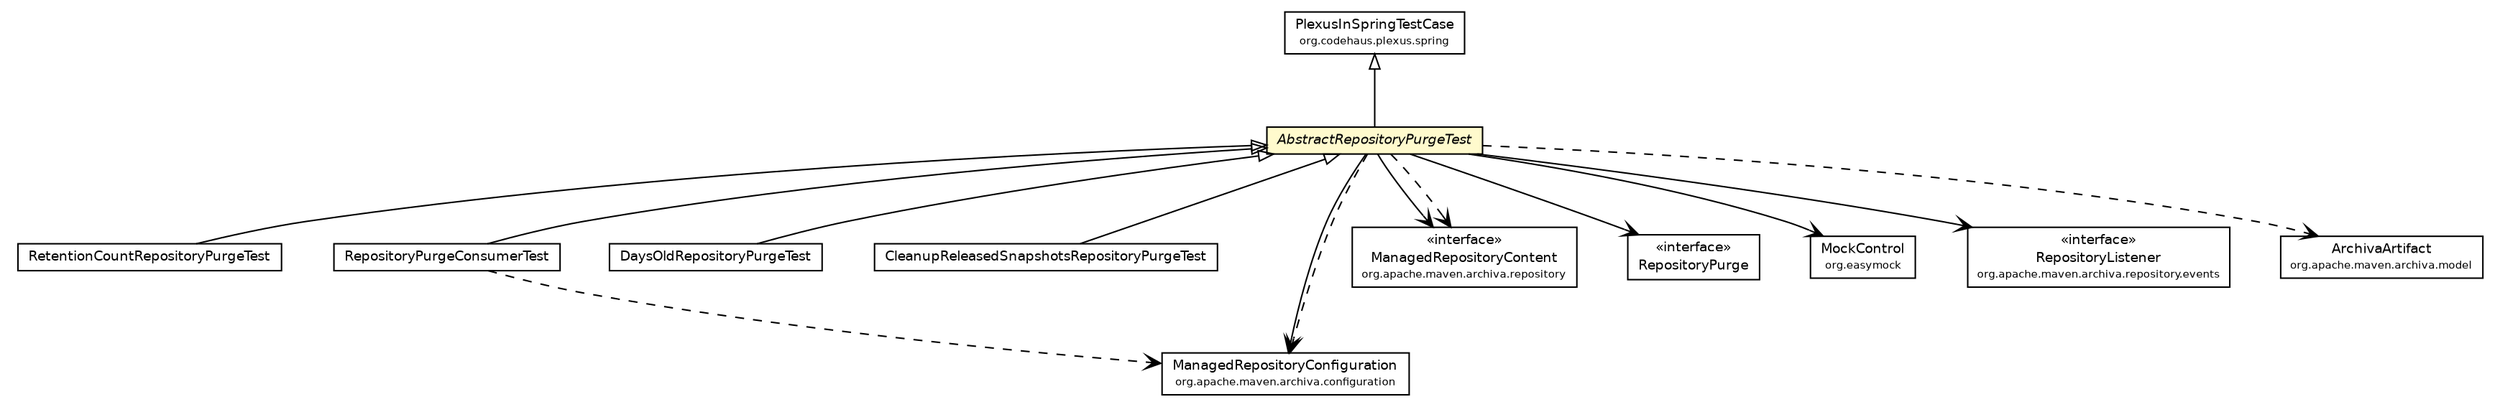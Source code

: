 #!/usr/local/bin/dot
#
# Class diagram 
# Generated by UmlGraph version 4.6 (http://www.spinellis.gr/sw/umlgraph)
#

digraph G {
	edge [fontname="Helvetica",fontsize=10,labelfontname="Helvetica",labelfontsize=10];
	node [fontname="Helvetica",fontsize=10,shape=plaintext];
	// org.apache.maven.archiva.consumers.core.repository.RetentionCountRepositoryPurgeTest
	c25408 [label=<<table border="0" cellborder="1" cellspacing="0" cellpadding="2" port="p" href="./RetentionCountRepositoryPurgeTest.html">
		<tr><td><table border="0" cellspacing="0" cellpadding="1">
			<tr><td> RetentionCountRepositoryPurgeTest </td></tr>
		</table></td></tr>
		</table>>, fontname="Helvetica", fontcolor="black", fontsize=9.0];
	// org.apache.maven.archiva.consumers.core.repository.RepositoryPurgeConsumerTest
	c25409 [label=<<table border="0" cellborder="1" cellspacing="0" cellpadding="2" port="p" href="./RepositoryPurgeConsumerTest.html">
		<tr><td><table border="0" cellspacing="0" cellpadding="1">
			<tr><td> RepositoryPurgeConsumerTest </td></tr>
		</table></td></tr>
		</table>>, fontname="Helvetica", fontcolor="black", fontsize=9.0];
	// org.apache.maven.archiva.consumers.core.repository.DaysOldRepositoryPurgeTest
	c25410 [label=<<table border="0" cellborder="1" cellspacing="0" cellpadding="2" port="p" href="./DaysOldRepositoryPurgeTest.html">
		<tr><td><table border="0" cellspacing="0" cellpadding="1">
			<tr><td> DaysOldRepositoryPurgeTest </td></tr>
		</table></td></tr>
		</table>>, fontname="Helvetica", fontcolor="black", fontsize=9.0];
	// org.apache.maven.archiva.consumers.core.repository.CleanupReleasedSnapshotsRepositoryPurgeTest
	c25411 [label=<<table border="0" cellborder="1" cellspacing="0" cellpadding="2" port="p" href="./CleanupReleasedSnapshotsRepositoryPurgeTest.html">
		<tr><td><table border="0" cellspacing="0" cellpadding="1">
			<tr><td> CleanupReleasedSnapshotsRepositoryPurgeTest </td></tr>
		</table></td></tr>
		</table>>, fontname="Helvetica", fontcolor="black", fontsize=9.0];
	// org.apache.maven.archiva.consumers.core.repository.AbstractRepositoryPurgeTest
	c25412 [label=<<table border="0" cellborder="1" cellspacing="0" cellpadding="2" port="p" bgcolor="lemonChiffon" href="./AbstractRepositoryPurgeTest.html">
		<tr><td><table border="0" cellspacing="0" cellpadding="1">
			<tr><td><font face="Helvetica-Oblique"> AbstractRepositoryPurgeTest </font></td></tr>
		</table></td></tr>
		</table>>, fontname="Helvetica", fontcolor="black", fontsize=9.0];
	//org.apache.maven.archiva.consumers.core.repository.RetentionCountRepositoryPurgeTest extends org.apache.maven.archiva.consumers.core.repository.AbstractRepositoryPurgeTest
	c25412:p -> c25408:p [dir=back,arrowtail=empty];
	//org.apache.maven.archiva.consumers.core.repository.RepositoryPurgeConsumerTest extends org.apache.maven.archiva.consumers.core.repository.AbstractRepositoryPurgeTest
	c25412:p -> c25409:p [dir=back,arrowtail=empty];
	//org.apache.maven.archiva.consumers.core.repository.DaysOldRepositoryPurgeTest extends org.apache.maven.archiva.consumers.core.repository.AbstractRepositoryPurgeTest
	c25412:p -> c25410:p [dir=back,arrowtail=empty];
	//org.apache.maven.archiva.consumers.core.repository.CleanupReleasedSnapshotsRepositoryPurgeTest extends org.apache.maven.archiva.consumers.core.repository.AbstractRepositoryPurgeTest
	c25412:p -> c25411:p [dir=back,arrowtail=empty];
	//org.apache.maven.archiva.consumers.core.repository.AbstractRepositoryPurgeTest extends org.codehaus.plexus.spring.PlexusInSpringTestCase
	c25552:p -> c25412:p [dir=back,arrowtail=empty];
	// org.apache.maven.archiva.consumers.core.repository.AbstractRepositoryPurgeTest NAVASSOC org.apache.maven.archiva.configuration.ManagedRepositoryConfiguration
	c25412:p -> c25553:p [taillabel="", label="", headlabel="", fontname="Helvetica", fontcolor="black", fontsize=10.0, color="black", arrowhead=open];
	// org.apache.maven.archiva.consumers.core.repository.AbstractRepositoryPurgeTest NAVASSOC org.apache.maven.archiva.repository.ManagedRepositoryContent
	c25412:p -> c25554:p [taillabel="", label="", headlabel="", fontname="Helvetica", fontcolor="black", fontsize=10.0, color="black", arrowhead=open];
	// org.apache.maven.archiva.consumers.core.repository.AbstractRepositoryPurgeTest NAVASSOC org.apache.maven.archiva.consumers.core.repository.RepositoryPurge
	c25412:p -> c25555:p [taillabel="", label="", headlabel="", fontname="Helvetica", fontcolor="black", fontsize=10.0, color="black", arrowhead=open];
	// org.apache.maven.archiva.consumers.core.repository.AbstractRepositoryPurgeTest NAVASSOC org.easymock.MockControl
	c25412:p -> c25556:p [taillabel="", label="", headlabel="", fontname="Helvetica", fontcolor="black", fontsize=10.0, color="black", arrowhead=open];
	// org.apache.maven.archiva.consumers.core.repository.AbstractRepositoryPurgeTest NAVASSOC org.apache.maven.archiva.repository.events.RepositoryListener
	c25412:p -> c25557:p [taillabel="", label="", headlabel="", fontname="Helvetica", fontcolor="black", fontsize=10.0, color="black", arrowhead=open];
	// org.apache.maven.archiva.consumers.core.repository.RepositoryPurgeConsumerTest DEPEND org.apache.maven.archiva.configuration.ManagedRepositoryConfiguration
	c25409:p -> c25553:p [taillabel="", label="", headlabel="", fontname="Helvetica", fontcolor="black", fontsize=10.0, color="black", arrowhead=open, style=dashed];
	// org.apache.maven.archiva.consumers.core.repository.AbstractRepositoryPurgeTest DEPEND org.apache.maven.archiva.configuration.ManagedRepositoryConfiguration
	c25412:p -> c25553:p [taillabel="", label="", headlabel="", fontname="Helvetica", fontcolor="black", fontsize=10.0, color="black", arrowhead=open, style=dashed];
	// org.apache.maven.archiva.consumers.core.repository.AbstractRepositoryPurgeTest DEPEND org.apache.maven.archiva.model.ArchivaArtifact
	c25412:p -> c25558:p [taillabel="", label="", headlabel="", fontname="Helvetica", fontcolor="black", fontsize=10.0, color="black", arrowhead=open, style=dashed];
	// org.apache.maven.archiva.consumers.core.repository.AbstractRepositoryPurgeTest DEPEND org.apache.maven.archiva.repository.ManagedRepositoryContent
	c25412:p -> c25554:p [taillabel="", label="", headlabel="", fontname="Helvetica", fontcolor="black", fontsize=10.0, color="black", arrowhead=open, style=dashed];
	// org.apache.maven.archiva.consumers.core.repository.RepositoryPurge
	c25555 [label=<<table border="0" cellborder="1" cellspacing="0" cellpadding="2" port="p" href="http://java.sun.com/j2se/1.4.2/docs/api/org/apache/maven/archiva/consumers/core/repository/RepositoryPurge.html">
		<tr><td><table border="0" cellspacing="0" cellpadding="1">
			<tr><td> &laquo;interface&raquo; </td></tr>
			<tr><td> RepositoryPurge </td></tr>
		</table></td></tr>
		</table>>, fontname="Helvetica", fontcolor="black", fontsize=9.0];
	// org.apache.maven.archiva.configuration.ManagedRepositoryConfiguration
	c25553 [label=<<table border="0" cellborder="1" cellspacing="0" cellpadding="2" port="p" href="http://java.sun.com/j2se/1.4.2/docs/api/org/apache/maven/archiva/configuration/ManagedRepositoryConfiguration.html">
		<tr><td><table border="0" cellspacing="0" cellpadding="1">
			<tr><td> ManagedRepositoryConfiguration </td></tr>
			<tr><td><font point-size="7.0"> org.apache.maven.archiva.configuration </font></td></tr>
		</table></td></tr>
		</table>>, fontname="Helvetica", fontcolor="black", fontsize=9.0];
	// org.apache.maven.archiva.model.ArchivaArtifact
	c25558 [label=<<table border="0" cellborder="1" cellspacing="0" cellpadding="2" port="p" href="http://java.sun.com/j2se/1.4.2/docs/api/org/apache/maven/archiva/model/ArchivaArtifact.html">
		<tr><td><table border="0" cellspacing="0" cellpadding="1">
			<tr><td> ArchivaArtifact </td></tr>
			<tr><td><font point-size="7.0"> org.apache.maven.archiva.model </font></td></tr>
		</table></td></tr>
		</table>>, fontname="Helvetica", fontcolor="black", fontsize=9.0];
	// org.easymock.MockControl
	c25556 [label=<<table border="0" cellborder="1" cellspacing="0" cellpadding="2" port="p" href="http://java.sun.com/j2se/1.4.2/docs/api/org/easymock/MockControl.html">
		<tr><td><table border="0" cellspacing="0" cellpadding="1">
			<tr><td> MockControl </td></tr>
			<tr><td><font point-size="7.0"> org.easymock </font></td></tr>
		</table></td></tr>
		</table>>, fontname="Helvetica", fontcolor="black", fontsize=9.0];
	// org.apache.maven.archiva.repository.ManagedRepositoryContent
	c25554 [label=<<table border="0" cellborder="1" cellspacing="0" cellpadding="2" port="p" href="http://java.sun.com/j2se/1.4.2/docs/api/org/apache/maven/archiva/repository/ManagedRepositoryContent.html">
		<tr><td><table border="0" cellspacing="0" cellpadding="1">
			<tr><td> &laquo;interface&raquo; </td></tr>
			<tr><td> ManagedRepositoryContent </td></tr>
			<tr><td><font point-size="7.0"> org.apache.maven.archiva.repository </font></td></tr>
		</table></td></tr>
		</table>>, fontname="Helvetica", fontcolor="black", fontsize=9.0];
	// org.apache.maven.archiva.repository.events.RepositoryListener
	c25557 [label=<<table border="0" cellborder="1" cellspacing="0" cellpadding="2" port="p" href="http://java.sun.com/j2se/1.4.2/docs/api/org/apache/maven/archiva/repository/events/RepositoryListener.html">
		<tr><td><table border="0" cellspacing="0" cellpadding="1">
			<tr><td> &laquo;interface&raquo; </td></tr>
			<tr><td> RepositoryListener </td></tr>
			<tr><td><font point-size="7.0"> org.apache.maven.archiva.repository.events </font></td></tr>
		</table></td></tr>
		</table>>, fontname="Helvetica", fontcolor="black", fontsize=9.0];
	// org.codehaus.plexus.spring.PlexusInSpringTestCase
	c25552 [label=<<table border="0" cellborder="1" cellspacing="0" cellpadding="2" port="p" href="http://java.sun.com/j2se/1.4.2/docs/api/org/codehaus/plexus/spring/PlexusInSpringTestCase.html">
		<tr><td><table border="0" cellspacing="0" cellpadding="1">
			<tr><td> PlexusInSpringTestCase </td></tr>
			<tr><td><font point-size="7.0"> org.codehaus.plexus.spring </font></td></tr>
		</table></td></tr>
		</table>>, fontname="Helvetica", fontcolor="black", fontsize=9.0];
}

